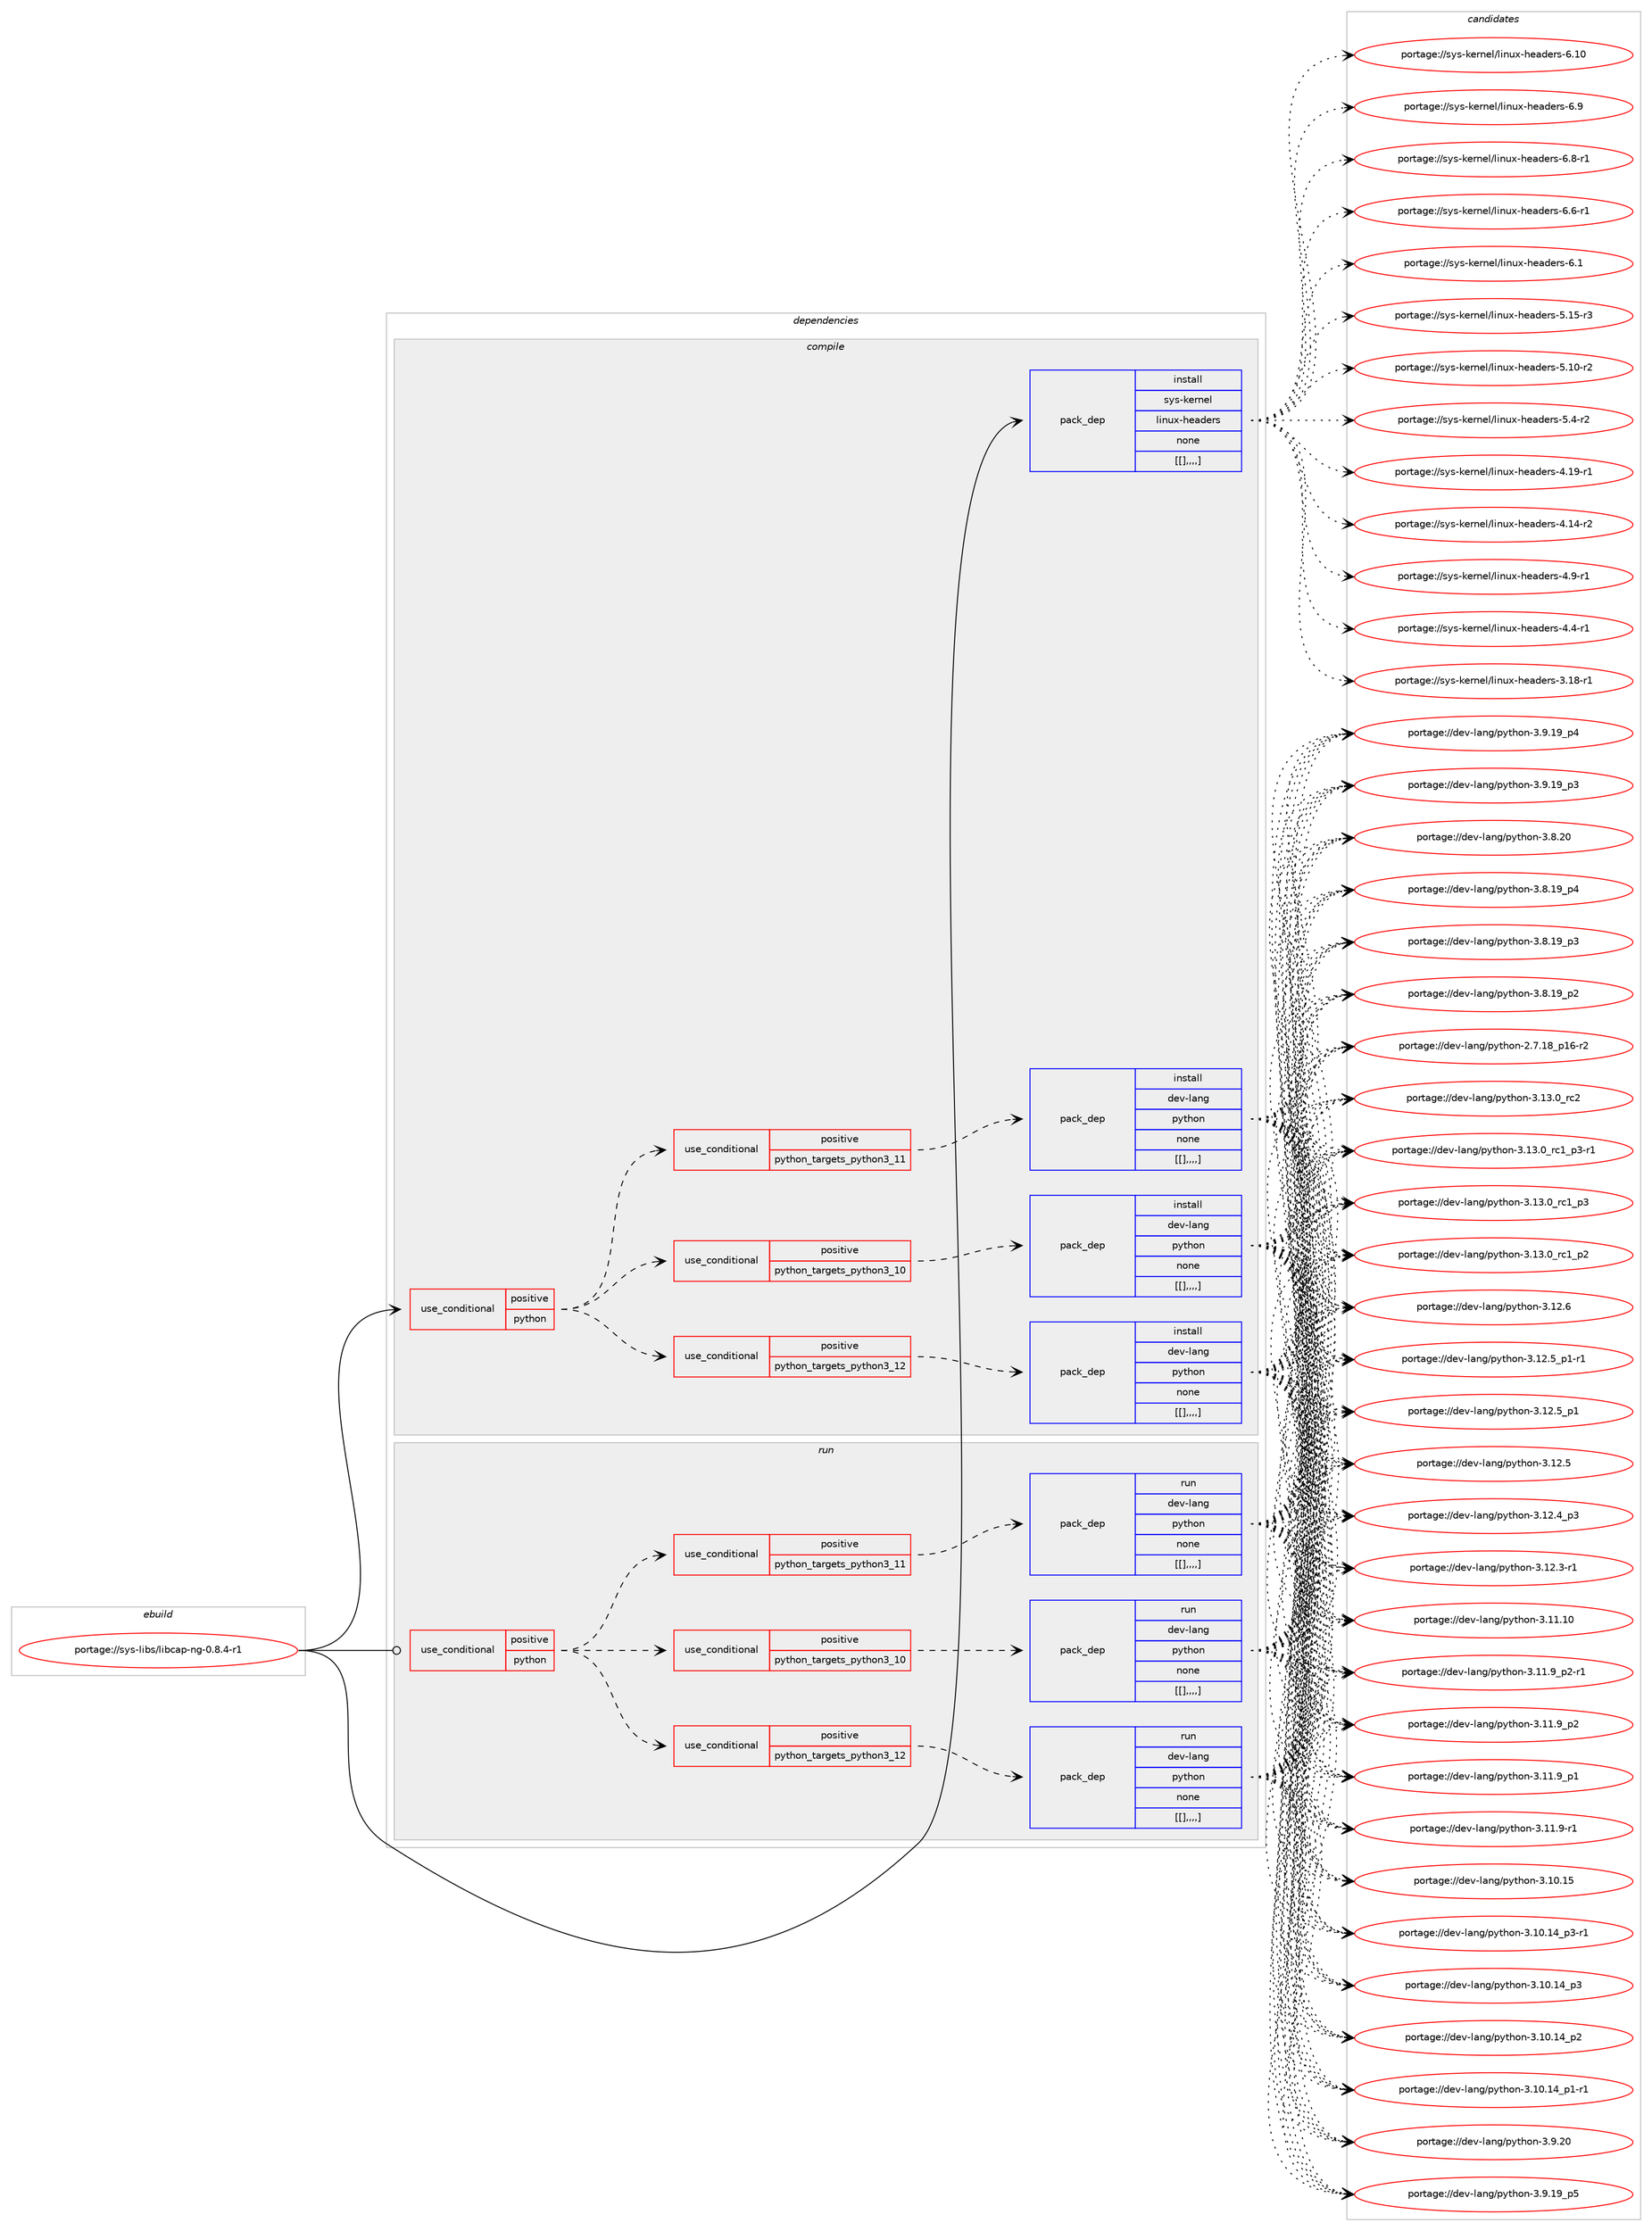 digraph prolog {

# *************
# Graph options
# *************

newrank=true;
concentrate=true;
compound=true;
graph [rankdir=LR,fontname=Helvetica,fontsize=10,ranksep=1.5];#, ranksep=2.5, nodesep=0.2];
edge  [arrowhead=vee];
node  [fontname=Helvetica,fontsize=10];

# **********
# The ebuild
# **********

subgraph cluster_leftcol {
color=gray;
label=<<i>ebuild</i>>;
id [label="portage://sys-libs/libcap-ng-0.8.4-r1", color=red, width=4, href="../sys-libs/libcap-ng-0.8.4-r1.svg"];
}

# ****************
# The dependencies
# ****************

subgraph cluster_midcol {
color=gray;
label=<<i>dependencies</i>>;
subgraph cluster_compile {
fillcolor="#eeeeee";
style=filled;
label=<<i>compile</i>>;
subgraph cond122186 {
dependency459080 [label=<<TABLE BORDER="0" CELLBORDER="1" CELLSPACING="0" CELLPADDING="4"><TR><TD ROWSPAN="3" CELLPADDING="10">use_conditional</TD></TR><TR><TD>positive</TD></TR><TR><TD>python</TD></TR></TABLE>>, shape=none, color=red];
subgraph cond122187 {
dependency459081 [label=<<TABLE BORDER="0" CELLBORDER="1" CELLSPACING="0" CELLPADDING="4"><TR><TD ROWSPAN="3" CELLPADDING="10">use_conditional</TD></TR><TR><TD>positive</TD></TR><TR><TD>python_targets_python3_10</TD></TR></TABLE>>, shape=none, color=red];
subgraph pack333774 {
dependency459082 [label=<<TABLE BORDER="0" CELLBORDER="1" CELLSPACING="0" CELLPADDING="4" WIDTH="220"><TR><TD ROWSPAN="6" CELLPADDING="30">pack_dep</TD></TR><TR><TD WIDTH="110">install</TD></TR><TR><TD>dev-lang</TD></TR><TR><TD>python</TD></TR><TR><TD>none</TD></TR><TR><TD>[[],,,,]</TD></TR></TABLE>>, shape=none, color=blue];
}
dependency459081:e -> dependency459082:w [weight=20,style="dashed",arrowhead="vee"];
}
dependency459080:e -> dependency459081:w [weight=20,style="dashed",arrowhead="vee"];
subgraph cond122188 {
dependency459083 [label=<<TABLE BORDER="0" CELLBORDER="1" CELLSPACING="0" CELLPADDING="4"><TR><TD ROWSPAN="3" CELLPADDING="10">use_conditional</TD></TR><TR><TD>positive</TD></TR><TR><TD>python_targets_python3_11</TD></TR></TABLE>>, shape=none, color=red];
subgraph pack333775 {
dependency459084 [label=<<TABLE BORDER="0" CELLBORDER="1" CELLSPACING="0" CELLPADDING="4" WIDTH="220"><TR><TD ROWSPAN="6" CELLPADDING="30">pack_dep</TD></TR><TR><TD WIDTH="110">install</TD></TR><TR><TD>dev-lang</TD></TR><TR><TD>python</TD></TR><TR><TD>none</TD></TR><TR><TD>[[],,,,]</TD></TR></TABLE>>, shape=none, color=blue];
}
dependency459083:e -> dependency459084:w [weight=20,style="dashed",arrowhead="vee"];
}
dependency459080:e -> dependency459083:w [weight=20,style="dashed",arrowhead="vee"];
subgraph cond122189 {
dependency459085 [label=<<TABLE BORDER="0" CELLBORDER="1" CELLSPACING="0" CELLPADDING="4"><TR><TD ROWSPAN="3" CELLPADDING="10">use_conditional</TD></TR><TR><TD>positive</TD></TR><TR><TD>python_targets_python3_12</TD></TR></TABLE>>, shape=none, color=red];
subgraph pack333776 {
dependency459086 [label=<<TABLE BORDER="0" CELLBORDER="1" CELLSPACING="0" CELLPADDING="4" WIDTH="220"><TR><TD ROWSPAN="6" CELLPADDING="30">pack_dep</TD></TR><TR><TD WIDTH="110">install</TD></TR><TR><TD>dev-lang</TD></TR><TR><TD>python</TD></TR><TR><TD>none</TD></TR><TR><TD>[[],,,,]</TD></TR></TABLE>>, shape=none, color=blue];
}
dependency459085:e -> dependency459086:w [weight=20,style="dashed",arrowhead="vee"];
}
dependency459080:e -> dependency459085:w [weight=20,style="dashed",arrowhead="vee"];
}
id:e -> dependency459080:w [weight=20,style="solid",arrowhead="vee"];
subgraph pack333777 {
dependency459087 [label=<<TABLE BORDER="0" CELLBORDER="1" CELLSPACING="0" CELLPADDING="4" WIDTH="220"><TR><TD ROWSPAN="6" CELLPADDING="30">pack_dep</TD></TR><TR><TD WIDTH="110">install</TD></TR><TR><TD>sys-kernel</TD></TR><TR><TD>linux-headers</TD></TR><TR><TD>none</TD></TR><TR><TD>[[],,,,]</TD></TR></TABLE>>, shape=none, color=blue];
}
id:e -> dependency459087:w [weight=20,style="solid",arrowhead="vee"];
}
subgraph cluster_compileandrun {
fillcolor="#eeeeee";
style=filled;
label=<<i>compile and run</i>>;
}
subgraph cluster_run {
fillcolor="#eeeeee";
style=filled;
label=<<i>run</i>>;
subgraph cond122190 {
dependency459088 [label=<<TABLE BORDER="0" CELLBORDER="1" CELLSPACING="0" CELLPADDING="4"><TR><TD ROWSPAN="3" CELLPADDING="10">use_conditional</TD></TR><TR><TD>positive</TD></TR><TR><TD>python</TD></TR></TABLE>>, shape=none, color=red];
subgraph cond122191 {
dependency459089 [label=<<TABLE BORDER="0" CELLBORDER="1" CELLSPACING="0" CELLPADDING="4"><TR><TD ROWSPAN="3" CELLPADDING="10">use_conditional</TD></TR><TR><TD>positive</TD></TR><TR><TD>python_targets_python3_10</TD></TR></TABLE>>, shape=none, color=red];
subgraph pack333778 {
dependency459090 [label=<<TABLE BORDER="0" CELLBORDER="1" CELLSPACING="0" CELLPADDING="4" WIDTH="220"><TR><TD ROWSPAN="6" CELLPADDING="30">pack_dep</TD></TR><TR><TD WIDTH="110">run</TD></TR><TR><TD>dev-lang</TD></TR><TR><TD>python</TD></TR><TR><TD>none</TD></TR><TR><TD>[[],,,,]</TD></TR></TABLE>>, shape=none, color=blue];
}
dependency459089:e -> dependency459090:w [weight=20,style="dashed",arrowhead="vee"];
}
dependency459088:e -> dependency459089:w [weight=20,style="dashed",arrowhead="vee"];
subgraph cond122192 {
dependency459091 [label=<<TABLE BORDER="0" CELLBORDER="1" CELLSPACING="0" CELLPADDING="4"><TR><TD ROWSPAN="3" CELLPADDING="10">use_conditional</TD></TR><TR><TD>positive</TD></TR><TR><TD>python_targets_python3_11</TD></TR></TABLE>>, shape=none, color=red];
subgraph pack333779 {
dependency459092 [label=<<TABLE BORDER="0" CELLBORDER="1" CELLSPACING="0" CELLPADDING="4" WIDTH="220"><TR><TD ROWSPAN="6" CELLPADDING="30">pack_dep</TD></TR><TR><TD WIDTH="110">run</TD></TR><TR><TD>dev-lang</TD></TR><TR><TD>python</TD></TR><TR><TD>none</TD></TR><TR><TD>[[],,,,]</TD></TR></TABLE>>, shape=none, color=blue];
}
dependency459091:e -> dependency459092:w [weight=20,style="dashed",arrowhead="vee"];
}
dependency459088:e -> dependency459091:w [weight=20,style="dashed",arrowhead="vee"];
subgraph cond122193 {
dependency459093 [label=<<TABLE BORDER="0" CELLBORDER="1" CELLSPACING="0" CELLPADDING="4"><TR><TD ROWSPAN="3" CELLPADDING="10">use_conditional</TD></TR><TR><TD>positive</TD></TR><TR><TD>python_targets_python3_12</TD></TR></TABLE>>, shape=none, color=red];
subgraph pack333780 {
dependency459094 [label=<<TABLE BORDER="0" CELLBORDER="1" CELLSPACING="0" CELLPADDING="4" WIDTH="220"><TR><TD ROWSPAN="6" CELLPADDING="30">pack_dep</TD></TR><TR><TD WIDTH="110">run</TD></TR><TR><TD>dev-lang</TD></TR><TR><TD>python</TD></TR><TR><TD>none</TD></TR><TR><TD>[[],,,,]</TD></TR></TABLE>>, shape=none, color=blue];
}
dependency459093:e -> dependency459094:w [weight=20,style="dashed",arrowhead="vee"];
}
dependency459088:e -> dependency459093:w [weight=20,style="dashed",arrowhead="vee"];
}
id:e -> dependency459088:w [weight=20,style="solid",arrowhead="odot"];
}
}

# **************
# The candidates
# **************

subgraph cluster_choices {
rank=same;
color=gray;
label=<<i>candidates</i>>;

subgraph choice333774 {
color=black;
nodesep=1;
choice10010111845108971101034711212111610411111045514649514648951149950 [label="portage://dev-lang/python-3.13.0_rc2", color=red, width=4,href="../dev-lang/python-3.13.0_rc2.svg"];
choice1001011184510897110103471121211161041111104551464951464895114994995112514511449 [label="portage://dev-lang/python-3.13.0_rc1_p3-r1", color=red, width=4,href="../dev-lang/python-3.13.0_rc1_p3-r1.svg"];
choice100101118451089711010347112121116104111110455146495146489511499499511251 [label="portage://dev-lang/python-3.13.0_rc1_p3", color=red, width=4,href="../dev-lang/python-3.13.0_rc1_p3.svg"];
choice100101118451089711010347112121116104111110455146495146489511499499511250 [label="portage://dev-lang/python-3.13.0_rc1_p2", color=red, width=4,href="../dev-lang/python-3.13.0_rc1_p2.svg"];
choice10010111845108971101034711212111610411111045514649504654 [label="portage://dev-lang/python-3.12.6", color=red, width=4,href="../dev-lang/python-3.12.6.svg"];
choice1001011184510897110103471121211161041111104551464950465395112494511449 [label="portage://dev-lang/python-3.12.5_p1-r1", color=red, width=4,href="../dev-lang/python-3.12.5_p1-r1.svg"];
choice100101118451089711010347112121116104111110455146495046539511249 [label="portage://dev-lang/python-3.12.5_p1", color=red, width=4,href="../dev-lang/python-3.12.5_p1.svg"];
choice10010111845108971101034711212111610411111045514649504653 [label="portage://dev-lang/python-3.12.5", color=red, width=4,href="../dev-lang/python-3.12.5.svg"];
choice100101118451089711010347112121116104111110455146495046529511251 [label="portage://dev-lang/python-3.12.4_p3", color=red, width=4,href="../dev-lang/python-3.12.4_p3.svg"];
choice100101118451089711010347112121116104111110455146495046514511449 [label="portage://dev-lang/python-3.12.3-r1", color=red, width=4,href="../dev-lang/python-3.12.3-r1.svg"];
choice1001011184510897110103471121211161041111104551464949464948 [label="portage://dev-lang/python-3.11.10", color=red, width=4,href="../dev-lang/python-3.11.10.svg"];
choice1001011184510897110103471121211161041111104551464949465795112504511449 [label="portage://dev-lang/python-3.11.9_p2-r1", color=red, width=4,href="../dev-lang/python-3.11.9_p2-r1.svg"];
choice100101118451089711010347112121116104111110455146494946579511250 [label="portage://dev-lang/python-3.11.9_p2", color=red, width=4,href="../dev-lang/python-3.11.9_p2.svg"];
choice100101118451089711010347112121116104111110455146494946579511249 [label="portage://dev-lang/python-3.11.9_p1", color=red, width=4,href="../dev-lang/python-3.11.9_p1.svg"];
choice100101118451089711010347112121116104111110455146494946574511449 [label="portage://dev-lang/python-3.11.9-r1", color=red, width=4,href="../dev-lang/python-3.11.9-r1.svg"];
choice1001011184510897110103471121211161041111104551464948464953 [label="portage://dev-lang/python-3.10.15", color=red, width=4,href="../dev-lang/python-3.10.15.svg"];
choice100101118451089711010347112121116104111110455146494846495295112514511449 [label="portage://dev-lang/python-3.10.14_p3-r1", color=red, width=4,href="../dev-lang/python-3.10.14_p3-r1.svg"];
choice10010111845108971101034711212111610411111045514649484649529511251 [label="portage://dev-lang/python-3.10.14_p3", color=red, width=4,href="../dev-lang/python-3.10.14_p3.svg"];
choice10010111845108971101034711212111610411111045514649484649529511250 [label="portage://dev-lang/python-3.10.14_p2", color=red, width=4,href="../dev-lang/python-3.10.14_p2.svg"];
choice100101118451089711010347112121116104111110455146494846495295112494511449 [label="portage://dev-lang/python-3.10.14_p1-r1", color=red, width=4,href="../dev-lang/python-3.10.14_p1-r1.svg"];
choice10010111845108971101034711212111610411111045514657465048 [label="portage://dev-lang/python-3.9.20", color=red, width=4,href="../dev-lang/python-3.9.20.svg"];
choice100101118451089711010347112121116104111110455146574649579511253 [label="portage://dev-lang/python-3.9.19_p5", color=red, width=4,href="../dev-lang/python-3.9.19_p5.svg"];
choice100101118451089711010347112121116104111110455146574649579511252 [label="portage://dev-lang/python-3.9.19_p4", color=red, width=4,href="../dev-lang/python-3.9.19_p4.svg"];
choice100101118451089711010347112121116104111110455146574649579511251 [label="portage://dev-lang/python-3.9.19_p3", color=red, width=4,href="../dev-lang/python-3.9.19_p3.svg"];
choice10010111845108971101034711212111610411111045514656465048 [label="portage://dev-lang/python-3.8.20", color=red, width=4,href="../dev-lang/python-3.8.20.svg"];
choice100101118451089711010347112121116104111110455146564649579511252 [label="portage://dev-lang/python-3.8.19_p4", color=red, width=4,href="../dev-lang/python-3.8.19_p4.svg"];
choice100101118451089711010347112121116104111110455146564649579511251 [label="portage://dev-lang/python-3.8.19_p3", color=red, width=4,href="../dev-lang/python-3.8.19_p3.svg"];
choice100101118451089711010347112121116104111110455146564649579511250 [label="portage://dev-lang/python-3.8.19_p2", color=red, width=4,href="../dev-lang/python-3.8.19_p2.svg"];
choice100101118451089711010347112121116104111110455046554649569511249544511450 [label="portage://dev-lang/python-2.7.18_p16-r2", color=red, width=4,href="../dev-lang/python-2.7.18_p16-r2.svg"];
dependency459082:e -> choice10010111845108971101034711212111610411111045514649514648951149950:w [style=dotted,weight="100"];
dependency459082:e -> choice1001011184510897110103471121211161041111104551464951464895114994995112514511449:w [style=dotted,weight="100"];
dependency459082:e -> choice100101118451089711010347112121116104111110455146495146489511499499511251:w [style=dotted,weight="100"];
dependency459082:e -> choice100101118451089711010347112121116104111110455146495146489511499499511250:w [style=dotted,weight="100"];
dependency459082:e -> choice10010111845108971101034711212111610411111045514649504654:w [style=dotted,weight="100"];
dependency459082:e -> choice1001011184510897110103471121211161041111104551464950465395112494511449:w [style=dotted,weight="100"];
dependency459082:e -> choice100101118451089711010347112121116104111110455146495046539511249:w [style=dotted,weight="100"];
dependency459082:e -> choice10010111845108971101034711212111610411111045514649504653:w [style=dotted,weight="100"];
dependency459082:e -> choice100101118451089711010347112121116104111110455146495046529511251:w [style=dotted,weight="100"];
dependency459082:e -> choice100101118451089711010347112121116104111110455146495046514511449:w [style=dotted,weight="100"];
dependency459082:e -> choice1001011184510897110103471121211161041111104551464949464948:w [style=dotted,weight="100"];
dependency459082:e -> choice1001011184510897110103471121211161041111104551464949465795112504511449:w [style=dotted,weight="100"];
dependency459082:e -> choice100101118451089711010347112121116104111110455146494946579511250:w [style=dotted,weight="100"];
dependency459082:e -> choice100101118451089711010347112121116104111110455146494946579511249:w [style=dotted,weight="100"];
dependency459082:e -> choice100101118451089711010347112121116104111110455146494946574511449:w [style=dotted,weight="100"];
dependency459082:e -> choice1001011184510897110103471121211161041111104551464948464953:w [style=dotted,weight="100"];
dependency459082:e -> choice100101118451089711010347112121116104111110455146494846495295112514511449:w [style=dotted,weight="100"];
dependency459082:e -> choice10010111845108971101034711212111610411111045514649484649529511251:w [style=dotted,weight="100"];
dependency459082:e -> choice10010111845108971101034711212111610411111045514649484649529511250:w [style=dotted,weight="100"];
dependency459082:e -> choice100101118451089711010347112121116104111110455146494846495295112494511449:w [style=dotted,weight="100"];
dependency459082:e -> choice10010111845108971101034711212111610411111045514657465048:w [style=dotted,weight="100"];
dependency459082:e -> choice100101118451089711010347112121116104111110455146574649579511253:w [style=dotted,weight="100"];
dependency459082:e -> choice100101118451089711010347112121116104111110455146574649579511252:w [style=dotted,weight="100"];
dependency459082:e -> choice100101118451089711010347112121116104111110455146574649579511251:w [style=dotted,weight="100"];
dependency459082:e -> choice10010111845108971101034711212111610411111045514656465048:w [style=dotted,weight="100"];
dependency459082:e -> choice100101118451089711010347112121116104111110455146564649579511252:w [style=dotted,weight="100"];
dependency459082:e -> choice100101118451089711010347112121116104111110455146564649579511251:w [style=dotted,weight="100"];
dependency459082:e -> choice100101118451089711010347112121116104111110455146564649579511250:w [style=dotted,weight="100"];
dependency459082:e -> choice100101118451089711010347112121116104111110455046554649569511249544511450:w [style=dotted,weight="100"];
}
subgraph choice333775 {
color=black;
nodesep=1;
choice10010111845108971101034711212111610411111045514649514648951149950 [label="portage://dev-lang/python-3.13.0_rc2", color=red, width=4,href="../dev-lang/python-3.13.0_rc2.svg"];
choice1001011184510897110103471121211161041111104551464951464895114994995112514511449 [label="portage://dev-lang/python-3.13.0_rc1_p3-r1", color=red, width=4,href="../dev-lang/python-3.13.0_rc1_p3-r1.svg"];
choice100101118451089711010347112121116104111110455146495146489511499499511251 [label="portage://dev-lang/python-3.13.0_rc1_p3", color=red, width=4,href="../dev-lang/python-3.13.0_rc1_p3.svg"];
choice100101118451089711010347112121116104111110455146495146489511499499511250 [label="portage://dev-lang/python-3.13.0_rc1_p2", color=red, width=4,href="../dev-lang/python-3.13.0_rc1_p2.svg"];
choice10010111845108971101034711212111610411111045514649504654 [label="portage://dev-lang/python-3.12.6", color=red, width=4,href="../dev-lang/python-3.12.6.svg"];
choice1001011184510897110103471121211161041111104551464950465395112494511449 [label="portage://dev-lang/python-3.12.5_p1-r1", color=red, width=4,href="../dev-lang/python-3.12.5_p1-r1.svg"];
choice100101118451089711010347112121116104111110455146495046539511249 [label="portage://dev-lang/python-3.12.5_p1", color=red, width=4,href="../dev-lang/python-3.12.5_p1.svg"];
choice10010111845108971101034711212111610411111045514649504653 [label="portage://dev-lang/python-3.12.5", color=red, width=4,href="../dev-lang/python-3.12.5.svg"];
choice100101118451089711010347112121116104111110455146495046529511251 [label="portage://dev-lang/python-3.12.4_p3", color=red, width=4,href="../dev-lang/python-3.12.4_p3.svg"];
choice100101118451089711010347112121116104111110455146495046514511449 [label="portage://dev-lang/python-3.12.3-r1", color=red, width=4,href="../dev-lang/python-3.12.3-r1.svg"];
choice1001011184510897110103471121211161041111104551464949464948 [label="portage://dev-lang/python-3.11.10", color=red, width=4,href="../dev-lang/python-3.11.10.svg"];
choice1001011184510897110103471121211161041111104551464949465795112504511449 [label="portage://dev-lang/python-3.11.9_p2-r1", color=red, width=4,href="../dev-lang/python-3.11.9_p2-r1.svg"];
choice100101118451089711010347112121116104111110455146494946579511250 [label="portage://dev-lang/python-3.11.9_p2", color=red, width=4,href="../dev-lang/python-3.11.9_p2.svg"];
choice100101118451089711010347112121116104111110455146494946579511249 [label="portage://dev-lang/python-3.11.9_p1", color=red, width=4,href="../dev-lang/python-3.11.9_p1.svg"];
choice100101118451089711010347112121116104111110455146494946574511449 [label="portage://dev-lang/python-3.11.9-r1", color=red, width=4,href="../dev-lang/python-3.11.9-r1.svg"];
choice1001011184510897110103471121211161041111104551464948464953 [label="portage://dev-lang/python-3.10.15", color=red, width=4,href="../dev-lang/python-3.10.15.svg"];
choice100101118451089711010347112121116104111110455146494846495295112514511449 [label="portage://dev-lang/python-3.10.14_p3-r1", color=red, width=4,href="../dev-lang/python-3.10.14_p3-r1.svg"];
choice10010111845108971101034711212111610411111045514649484649529511251 [label="portage://dev-lang/python-3.10.14_p3", color=red, width=4,href="../dev-lang/python-3.10.14_p3.svg"];
choice10010111845108971101034711212111610411111045514649484649529511250 [label="portage://dev-lang/python-3.10.14_p2", color=red, width=4,href="../dev-lang/python-3.10.14_p2.svg"];
choice100101118451089711010347112121116104111110455146494846495295112494511449 [label="portage://dev-lang/python-3.10.14_p1-r1", color=red, width=4,href="../dev-lang/python-3.10.14_p1-r1.svg"];
choice10010111845108971101034711212111610411111045514657465048 [label="portage://dev-lang/python-3.9.20", color=red, width=4,href="../dev-lang/python-3.9.20.svg"];
choice100101118451089711010347112121116104111110455146574649579511253 [label="portage://dev-lang/python-3.9.19_p5", color=red, width=4,href="../dev-lang/python-3.9.19_p5.svg"];
choice100101118451089711010347112121116104111110455146574649579511252 [label="portage://dev-lang/python-3.9.19_p4", color=red, width=4,href="../dev-lang/python-3.9.19_p4.svg"];
choice100101118451089711010347112121116104111110455146574649579511251 [label="portage://dev-lang/python-3.9.19_p3", color=red, width=4,href="../dev-lang/python-3.9.19_p3.svg"];
choice10010111845108971101034711212111610411111045514656465048 [label="portage://dev-lang/python-3.8.20", color=red, width=4,href="../dev-lang/python-3.8.20.svg"];
choice100101118451089711010347112121116104111110455146564649579511252 [label="portage://dev-lang/python-3.8.19_p4", color=red, width=4,href="../dev-lang/python-3.8.19_p4.svg"];
choice100101118451089711010347112121116104111110455146564649579511251 [label="portage://dev-lang/python-3.8.19_p3", color=red, width=4,href="../dev-lang/python-3.8.19_p3.svg"];
choice100101118451089711010347112121116104111110455146564649579511250 [label="portage://dev-lang/python-3.8.19_p2", color=red, width=4,href="../dev-lang/python-3.8.19_p2.svg"];
choice100101118451089711010347112121116104111110455046554649569511249544511450 [label="portage://dev-lang/python-2.7.18_p16-r2", color=red, width=4,href="../dev-lang/python-2.7.18_p16-r2.svg"];
dependency459084:e -> choice10010111845108971101034711212111610411111045514649514648951149950:w [style=dotted,weight="100"];
dependency459084:e -> choice1001011184510897110103471121211161041111104551464951464895114994995112514511449:w [style=dotted,weight="100"];
dependency459084:e -> choice100101118451089711010347112121116104111110455146495146489511499499511251:w [style=dotted,weight="100"];
dependency459084:e -> choice100101118451089711010347112121116104111110455146495146489511499499511250:w [style=dotted,weight="100"];
dependency459084:e -> choice10010111845108971101034711212111610411111045514649504654:w [style=dotted,weight="100"];
dependency459084:e -> choice1001011184510897110103471121211161041111104551464950465395112494511449:w [style=dotted,weight="100"];
dependency459084:e -> choice100101118451089711010347112121116104111110455146495046539511249:w [style=dotted,weight="100"];
dependency459084:e -> choice10010111845108971101034711212111610411111045514649504653:w [style=dotted,weight="100"];
dependency459084:e -> choice100101118451089711010347112121116104111110455146495046529511251:w [style=dotted,weight="100"];
dependency459084:e -> choice100101118451089711010347112121116104111110455146495046514511449:w [style=dotted,weight="100"];
dependency459084:e -> choice1001011184510897110103471121211161041111104551464949464948:w [style=dotted,weight="100"];
dependency459084:e -> choice1001011184510897110103471121211161041111104551464949465795112504511449:w [style=dotted,weight="100"];
dependency459084:e -> choice100101118451089711010347112121116104111110455146494946579511250:w [style=dotted,weight="100"];
dependency459084:e -> choice100101118451089711010347112121116104111110455146494946579511249:w [style=dotted,weight="100"];
dependency459084:e -> choice100101118451089711010347112121116104111110455146494946574511449:w [style=dotted,weight="100"];
dependency459084:e -> choice1001011184510897110103471121211161041111104551464948464953:w [style=dotted,weight="100"];
dependency459084:e -> choice100101118451089711010347112121116104111110455146494846495295112514511449:w [style=dotted,weight="100"];
dependency459084:e -> choice10010111845108971101034711212111610411111045514649484649529511251:w [style=dotted,weight="100"];
dependency459084:e -> choice10010111845108971101034711212111610411111045514649484649529511250:w [style=dotted,weight="100"];
dependency459084:e -> choice100101118451089711010347112121116104111110455146494846495295112494511449:w [style=dotted,weight="100"];
dependency459084:e -> choice10010111845108971101034711212111610411111045514657465048:w [style=dotted,weight="100"];
dependency459084:e -> choice100101118451089711010347112121116104111110455146574649579511253:w [style=dotted,weight="100"];
dependency459084:e -> choice100101118451089711010347112121116104111110455146574649579511252:w [style=dotted,weight="100"];
dependency459084:e -> choice100101118451089711010347112121116104111110455146574649579511251:w [style=dotted,weight="100"];
dependency459084:e -> choice10010111845108971101034711212111610411111045514656465048:w [style=dotted,weight="100"];
dependency459084:e -> choice100101118451089711010347112121116104111110455146564649579511252:w [style=dotted,weight="100"];
dependency459084:e -> choice100101118451089711010347112121116104111110455146564649579511251:w [style=dotted,weight="100"];
dependency459084:e -> choice100101118451089711010347112121116104111110455146564649579511250:w [style=dotted,weight="100"];
dependency459084:e -> choice100101118451089711010347112121116104111110455046554649569511249544511450:w [style=dotted,weight="100"];
}
subgraph choice333776 {
color=black;
nodesep=1;
choice10010111845108971101034711212111610411111045514649514648951149950 [label="portage://dev-lang/python-3.13.0_rc2", color=red, width=4,href="../dev-lang/python-3.13.0_rc2.svg"];
choice1001011184510897110103471121211161041111104551464951464895114994995112514511449 [label="portage://dev-lang/python-3.13.0_rc1_p3-r1", color=red, width=4,href="../dev-lang/python-3.13.0_rc1_p3-r1.svg"];
choice100101118451089711010347112121116104111110455146495146489511499499511251 [label="portage://dev-lang/python-3.13.0_rc1_p3", color=red, width=4,href="../dev-lang/python-3.13.0_rc1_p3.svg"];
choice100101118451089711010347112121116104111110455146495146489511499499511250 [label="portage://dev-lang/python-3.13.0_rc1_p2", color=red, width=4,href="../dev-lang/python-3.13.0_rc1_p2.svg"];
choice10010111845108971101034711212111610411111045514649504654 [label="portage://dev-lang/python-3.12.6", color=red, width=4,href="../dev-lang/python-3.12.6.svg"];
choice1001011184510897110103471121211161041111104551464950465395112494511449 [label="portage://dev-lang/python-3.12.5_p1-r1", color=red, width=4,href="../dev-lang/python-3.12.5_p1-r1.svg"];
choice100101118451089711010347112121116104111110455146495046539511249 [label="portage://dev-lang/python-3.12.5_p1", color=red, width=4,href="../dev-lang/python-3.12.5_p1.svg"];
choice10010111845108971101034711212111610411111045514649504653 [label="portage://dev-lang/python-3.12.5", color=red, width=4,href="../dev-lang/python-3.12.5.svg"];
choice100101118451089711010347112121116104111110455146495046529511251 [label="portage://dev-lang/python-3.12.4_p3", color=red, width=4,href="../dev-lang/python-3.12.4_p3.svg"];
choice100101118451089711010347112121116104111110455146495046514511449 [label="portage://dev-lang/python-3.12.3-r1", color=red, width=4,href="../dev-lang/python-3.12.3-r1.svg"];
choice1001011184510897110103471121211161041111104551464949464948 [label="portage://dev-lang/python-3.11.10", color=red, width=4,href="../dev-lang/python-3.11.10.svg"];
choice1001011184510897110103471121211161041111104551464949465795112504511449 [label="portage://dev-lang/python-3.11.9_p2-r1", color=red, width=4,href="../dev-lang/python-3.11.9_p2-r1.svg"];
choice100101118451089711010347112121116104111110455146494946579511250 [label="portage://dev-lang/python-3.11.9_p2", color=red, width=4,href="../dev-lang/python-3.11.9_p2.svg"];
choice100101118451089711010347112121116104111110455146494946579511249 [label="portage://dev-lang/python-3.11.9_p1", color=red, width=4,href="../dev-lang/python-3.11.9_p1.svg"];
choice100101118451089711010347112121116104111110455146494946574511449 [label="portage://dev-lang/python-3.11.9-r1", color=red, width=4,href="../dev-lang/python-3.11.9-r1.svg"];
choice1001011184510897110103471121211161041111104551464948464953 [label="portage://dev-lang/python-3.10.15", color=red, width=4,href="../dev-lang/python-3.10.15.svg"];
choice100101118451089711010347112121116104111110455146494846495295112514511449 [label="portage://dev-lang/python-3.10.14_p3-r1", color=red, width=4,href="../dev-lang/python-3.10.14_p3-r1.svg"];
choice10010111845108971101034711212111610411111045514649484649529511251 [label="portage://dev-lang/python-3.10.14_p3", color=red, width=4,href="../dev-lang/python-3.10.14_p3.svg"];
choice10010111845108971101034711212111610411111045514649484649529511250 [label="portage://dev-lang/python-3.10.14_p2", color=red, width=4,href="../dev-lang/python-3.10.14_p2.svg"];
choice100101118451089711010347112121116104111110455146494846495295112494511449 [label="portage://dev-lang/python-3.10.14_p1-r1", color=red, width=4,href="../dev-lang/python-3.10.14_p1-r1.svg"];
choice10010111845108971101034711212111610411111045514657465048 [label="portage://dev-lang/python-3.9.20", color=red, width=4,href="../dev-lang/python-3.9.20.svg"];
choice100101118451089711010347112121116104111110455146574649579511253 [label="portage://dev-lang/python-3.9.19_p5", color=red, width=4,href="../dev-lang/python-3.9.19_p5.svg"];
choice100101118451089711010347112121116104111110455146574649579511252 [label="portage://dev-lang/python-3.9.19_p4", color=red, width=4,href="../dev-lang/python-3.9.19_p4.svg"];
choice100101118451089711010347112121116104111110455146574649579511251 [label="portage://dev-lang/python-3.9.19_p3", color=red, width=4,href="../dev-lang/python-3.9.19_p3.svg"];
choice10010111845108971101034711212111610411111045514656465048 [label="portage://dev-lang/python-3.8.20", color=red, width=4,href="../dev-lang/python-3.8.20.svg"];
choice100101118451089711010347112121116104111110455146564649579511252 [label="portage://dev-lang/python-3.8.19_p4", color=red, width=4,href="../dev-lang/python-3.8.19_p4.svg"];
choice100101118451089711010347112121116104111110455146564649579511251 [label="portage://dev-lang/python-3.8.19_p3", color=red, width=4,href="../dev-lang/python-3.8.19_p3.svg"];
choice100101118451089711010347112121116104111110455146564649579511250 [label="portage://dev-lang/python-3.8.19_p2", color=red, width=4,href="../dev-lang/python-3.8.19_p2.svg"];
choice100101118451089711010347112121116104111110455046554649569511249544511450 [label="portage://dev-lang/python-2.7.18_p16-r2", color=red, width=4,href="../dev-lang/python-2.7.18_p16-r2.svg"];
dependency459086:e -> choice10010111845108971101034711212111610411111045514649514648951149950:w [style=dotted,weight="100"];
dependency459086:e -> choice1001011184510897110103471121211161041111104551464951464895114994995112514511449:w [style=dotted,weight="100"];
dependency459086:e -> choice100101118451089711010347112121116104111110455146495146489511499499511251:w [style=dotted,weight="100"];
dependency459086:e -> choice100101118451089711010347112121116104111110455146495146489511499499511250:w [style=dotted,weight="100"];
dependency459086:e -> choice10010111845108971101034711212111610411111045514649504654:w [style=dotted,weight="100"];
dependency459086:e -> choice1001011184510897110103471121211161041111104551464950465395112494511449:w [style=dotted,weight="100"];
dependency459086:e -> choice100101118451089711010347112121116104111110455146495046539511249:w [style=dotted,weight="100"];
dependency459086:e -> choice10010111845108971101034711212111610411111045514649504653:w [style=dotted,weight="100"];
dependency459086:e -> choice100101118451089711010347112121116104111110455146495046529511251:w [style=dotted,weight="100"];
dependency459086:e -> choice100101118451089711010347112121116104111110455146495046514511449:w [style=dotted,weight="100"];
dependency459086:e -> choice1001011184510897110103471121211161041111104551464949464948:w [style=dotted,weight="100"];
dependency459086:e -> choice1001011184510897110103471121211161041111104551464949465795112504511449:w [style=dotted,weight="100"];
dependency459086:e -> choice100101118451089711010347112121116104111110455146494946579511250:w [style=dotted,weight="100"];
dependency459086:e -> choice100101118451089711010347112121116104111110455146494946579511249:w [style=dotted,weight="100"];
dependency459086:e -> choice100101118451089711010347112121116104111110455146494946574511449:w [style=dotted,weight="100"];
dependency459086:e -> choice1001011184510897110103471121211161041111104551464948464953:w [style=dotted,weight="100"];
dependency459086:e -> choice100101118451089711010347112121116104111110455146494846495295112514511449:w [style=dotted,weight="100"];
dependency459086:e -> choice10010111845108971101034711212111610411111045514649484649529511251:w [style=dotted,weight="100"];
dependency459086:e -> choice10010111845108971101034711212111610411111045514649484649529511250:w [style=dotted,weight="100"];
dependency459086:e -> choice100101118451089711010347112121116104111110455146494846495295112494511449:w [style=dotted,weight="100"];
dependency459086:e -> choice10010111845108971101034711212111610411111045514657465048:w [style=dotted,weight="100"];
dependency459086:e -> choice100101118451089711010347112121116104111110455146574649579511253:w [style=dotted,weight="100"];
dependency459086:e -> choice100101118451089711010347112121116104111110455146574649579511252:w [style=dotted,weight="100"];
dependency459086:e -> choice100101118451089711010347112121116104111110455146574649579511251:w [style=dotted,weight="100"];
dependency459086:e -> choice10010111845108971101034711212111610411111045514656465048:w [style=dotted,weight="100"];
dependency459086:e -> choice100101118451089711010347112121116104111110455146564649579511252:w [style=dotted,weight="100"];
dependency459086:e -> choice100101118451089711010347112121116104111110455146564649579511251:w [style=dotted,weight="100"];
dependency459086:e -> choice100101118451089711010347112121116104111110455146564649579511250:w [style=dotted,weight="100"];
dependency459086:e -> choice100101118451089711010347112121116104111110455046554649569511249544511450:w [style=dotted,weight="100"];
}
subgraph choice333777 {
color=black;
nodesep=1;
choice115121115451071011141101011084710810511011712045104101971001011141154554464948 [label="portage://sys-kernel/linux-headers-6.10", color=red, width=4,href="../sys-kernel/linux-headers-6.10.svg"];
choice1151211154510710111411010110847108105110117120451041019710010111411545544657 [label="portage://sys-kernel/linux-headers-6.9", color=red, width=4,href="../sys-kernel/linux-headers-6.9.svg"];
choice11512111545107101114110101108471081051101171204510410197100101114115455446564511449 [label="portage://sys-kernel/linux-headers-6.8-r1", color=red, width=4,href="../sys-kernel/linux-headers-6.8-r1.svg"];
choice11512111545107101114110101108471081051101171204510410197100101114115455446544511449 [label="portage://sys-kernel/linux-headers-6.6-r1", color=red, width=4,href="../sys-kernel/linux-headers-6.6-r1.svg"];
choice1151211154510710111411010110847108105110117120451041019710010111411545544649 [label="portage://sys-kernel/linux-headers-6.1", color=red, width=4,href="../sys-kernel/linux-headers-6.1.svg"];
choice1151211154510710111411010110847108105110117120451041019710010111411545534649534511451 [label="portage://sys-kernel/linux-headers-5.15-r3", color=red, width=4,href="../sys-kernel/linux-headers-5.15-r3.svg"];
choice1151211154510710111411010110847108105110117120451041019710010111411545534649484511450 [label="portage://sys-kernel/linux-headers-5.10-r2", color=red, width=4,href="../sys-kernel/linux-headers-5.10-r2.svg"];
choice11512111545107101114110101108471081051101171204510410197100101114115455346524511450 [label="portage://sys-kernel/linux-headers-5.4-r2", color=red, width=4,href="../sys-kernel/linux-headers-5.4-r2.svg"];
choice1151211154510710111411010110847108105110117120451041019710010111411545524649574511449 [label="portage://sys-kernel/linux-headers-4.19-r1", color=red, width=4,href="../sys-kernel/linux-headers-4.19-r1.svg"];
choice1151211154510710111411010110847108105110117120451041019710010111411545524649524511450 [label="portage://sys-kernel/linux-headers-4.14-r2", color=red, width=4,href="../sys-kernel/linux-headers-4.14-r2.svg"];
choice11512111545107101114110101108471081051101171204510410197100101114115455246574511449 [label="portage://sys-kernel/linux-headers-4.9-r1", color=red, width=4,href="../sys-kernel/linux-headers-4.9-r1.svg"];
choice11512111545107101114110101108471081051101171204510410197100101114115455246524511449 [label="portage://sys-kernel/linux-headers-4.4-r1", color=red, width=4,href="../sys-kernel/linux-headers-4.4-r1.svg"];
choice1151211154510710111411010110847108105110117120451041019710010111411545514649564511449 [label="portage://sys-kernel/linux-headers-3.18-r1", color=red, width=4,href="../sys-kernel/linux-headers-3.18-r1.svg"];
dependency459087:e -> choice115121115451071011141101011084710810511011712045104101971001011141154554464948:w [style=dotted,weight="100"];
dependency459087:e -> choice1151211154510710111411010110847108105110117120451041019710010111411545544657:w [style=dotted,weight="100"];
dependency459087:e -> choice11512111545107101114110101108471081051101171204510410197100101114115455446564511449:w [style=dotted,weight="100"];
dependency459087:e -> choice11512111545107101114110101108471081051101171204510410197100101114115455446544511449:w [style=dotted,weight="100"];
dependency459087:e -> choice1151211154510710111411010110847108105110117120451041019710010111411545544649:w [style=dotted,weight="100"];
dependency459087:e -> choice1151211154510710111411010110847108105110117120451041019710010111411545534649534511451:w [style=dotted,weight="100"];
dependency459087:e -> choice1151211154510710111411010110847108105110117120451041019710010111411545534649484511450:w [style=dotted,weight="100"];
dependency459087:e -> choice11512111545107101114110101108471081051101171204510410197100101114115455346524511450:w [style=dotted,weight="100"];
dependency459087:e -> choice1151211154510710111411010110847108105110117120451041019710010111411545524649574511449:w [style=dotted,weight="100"];
dependency459087:e -> choice1151211154510710111411010110847108105110117120451041019710010111411545524649524511450:w [style=dotted,weight="100"];
dependency459087:e -> choice11512111545107101114110101108471081051101171204510410197100101114115455246574511449:w [style=dotted,weight="100"];
dependency459087:e -> choice11512111545107101114110101108471081051101171204510410197100101114115455246524511449:w [style=dotted,weight="100"];
dependency459087:e -> choice1151211154510710111411010110847108105110117120451041019710010111411545514649564511449:w [style=dotted,weight="100"];
}
subgraph choice333778 {
color=black;
nodesep=1;
choice10010111845108971101034711212111610411111045514649514648951149950 [label="portage://dev-lang/python-3.13.0_rc2", color=red, width=4,href="../dev-lang/python-3.13.0_rc2.svg"];
choice1001011184510897110103471121211161041111104551464951464895114994995112514511449 [label="portage://dev-lang/python-3.13.0_rc1_p3-r1", color=red, width=4,href="../dev-lang/python-3.13.0_rc1_p3-r1.svg"];
choice100101118451089711010347112121116104111110455146495146489511499499511251 [label="portage://dev-lang/python-3.13.0_rc1_p3", color=red, width=4,href="../dev-lang/python-3.13.0_rc1_p3.svg"];
choice100101118451089711010347112121116104111110455146495146489511499499511250 [label="portage://dev-lang/python-3.13.0_rc1_p2", color=red, width=4,href="../dev-lang/python-3.13.0_rc1_p2.svg"];
choice10010111845108971101034711212111610411111045514649504654 [label="portage://dev-lang/python-3.12.6", color=red, width=4,href="../dev-lang/python-3.12.6.svg"];
choice1001011184510897110103471121211161041111104551464950465395112494511449 [label="portage://dev-lang/python-3.12.5_p1-r1", color=red, width=4,href="../dev-lang/python-3.12.5_p1-r1.svg"];
choice100101118451089711010347112121116104111110455146495046539511249 [label="portage://dev-lang/python-3.12.5_p1", color=red, width=4,href="../dev-lang/python-3.12.5_p1.svg"];
choice10010111845108971101034711212111610411111045514649504653 [label="portage://dev-lang/python-3.12.5", color=red, width=4,href="../dev-lang/python-3.12.5.svg"];
choice100101118451089711010347112121116104111110455146495046529511251 [label="portage://dev-lang/python-3.12.4_p3", color=red, width=4,href="../dev-lang/python-3.12.4_p3.svg"];
choice100101118451089711010347112121116104111110455146495046514511449 [label="portage://dev-lang/python-3.12.3-r1", color=red, width=4,href="../dev-lang/python-3.12.3-r1.svg"];
choice1001011184510897110103471121211161041111104551464949464948 [label="portage://dev-lang/python-3.11.10", color=red, width=4,href="../dev-lang/python-3.11.10.svg"];
choice1001011184510897110103471121211161041111104551464949465795112504511449 [label="portage://dev-lang/python-3.11.9_p2-r1", color=red, width=4,href="../dev-lang/python-3.11.9_p2-r1.svg"];
choice100101118451089711010347112121116104111110455146494946579511250 [label="portage://dev-lang/python-3.11.9_p2", color=red, width=4,href="../dev-lang/python-3.11.9_p2.svg"];
choice100101118451089711010347112121116104111110455146494946579511249 [label="portage://dev-lang/python-3.11.9_p1", color=red, width=4,href="../dev-lang/python-3.11.9_p1.svg"];
choice100101118451089711010347112121116104111110455146494946574511449 [label="portage://dev-lang/python-3.11.9-r1", color=red, width=4,href="../dev-lang/python-3.11.9-r1.svg"];
choice1001011184510897110103471121211161041111104551464948464953 [label="portage://dev-lang/python-3.10.15", color=red, width=4,href="../dev-lang/python-3.10.15.svg"];
choice100101118451089711010347112121116104111110455146494846495295112514511449 [label="portage://dev-lang/python-3.10.14_p3-r1", color=red, width=4,href="../dev-lang/python-3.10.14_p3-r1.svg"];
choice10010111845108971101034711212111610411111045514649484649529511251 [label="portage://dev-lang/python-3.10.14_p3", color=red, width=4,href="../dev-lang/python-3.10.14_p3.svg"];
choice10010111845108971101034711212111610411111045514649484649529511250 [label="portage://dev-lang/python-3.10.14_p2", color=red, width=4,href="../dev-lang/python-3.10.14_p2.svg"];
choice100101118451089711010347112121116104111110455146494846495295112494511449 [label="portage://dev-lang/python-3.10.14_p1-r1", color=red, width=4,href="../dev-lang/python-3.10.14_p1-r1.svg"];
choice10010111845108971101034711212111610411111045514657465048 [label="portage://dev-lang/python-3.9.20", color=red, width=4,href="../dev-lang/python-3.9.20.svg"];
choice100101118451089711010347112121116104111110455146574649579511253 [label="portage://dev-lang/python-3.9.19_p5", color=red, width=4,href="../dev-lang/python-3.9.19_p5.svg"];
choice100101118451089711010347112121116104111110455146574649579511252 [label="portage://dev-lang/python-3.9.19_p4", color=red, width=4,href="../dev-lang/python-3.9.19_p4.svg"];
choice100101118451089711010347112121116104111110455146574649579511251 [label="portage://dev-lang/python-3.9.19_p3", color=red, width=4,href="../dev-lang/python-3.9.19_p3.svg"];
choice10010111845108971101034711212111610411111045514656465048 [label="portage://dev-lang/python-3.8.20", color=red, width=4,href="../dev-lang/python-3.8.20.svg"];
choice100101118451089711010347112121116104111110455146564649579511252 [label="portage://dev-lang/python-3.8.19_p4", color=red, width=4,href="../dev-lang/python-3.8.19_p4.svg"];
choice100101118451089711010347112121116104111110455146564649579511251 [label="portage://dev-lang/python-3.8.19_p3", color=red, width=4,href="../dev-lang/python-3.8.19_p3.svg"];
choice100101118451089711010347112121116104111110455146564649579511250 [label="portage://dev-lang/python-3.8.19_p2", color=red, width=4,href="../dev-lang/python-3.8.19_p2.svg"];
choice100101118451089711010347112121116104111110455046554649569511249544511450 [label="portage://dev-lang/python-2.7.18_p16-r2", color=red, width=4,href="../dev-lang/python-2.7.18_p16-r2.svg"];
dependency459090:e -> choice10010111845108971101034711212111610411111045514649514648951149950:w [style=dotted,weight="100"];
dependency459090:e -> choice1001011184510897110103471121211161041111104551464951464895114994995112514511449:w [style=dotted,weight="100"];
dependency459090:e -> choice100101118451089711010347112121116104111110455146495146489511499499511251:w [style=dotted,weight="100"];
dependency459090:e -> choice100101118451089711010347112121116104111110455146495146489511499499511250:w [style=dotted,weight="100"];
dependency459090:e -> choice10010111845108971101034711212111610411111045514649504654:w [style=dotted,weight="100"];
dependency459090:e -> choice1001011184510897110103471121211161041111104551464950465395112494511449:w [style=dotted,weight="100"];
dependency459090:e -> choice100101118451089711010347112121116104111110455146495046539511249:w [style=dotted,weight="100"];
dependency459090:e -> choice10010111845108971101034711212111610411111045514649504653:w [style=dotted,weight="100"];
dependency459090:e -> choice100101118451089711010347112121116104111110455146495046529511251:w [style=dotted,weight="100"];
dependency459090:e -> choice100101118451089711010347112121116104111110455146495046514511449:w [style=dotted,weight="100"];
dependency459090:e -> choice1001011184510897110103471121211161041111104551464949464948:w [style=dotted,weight="100"];
dependency459090:e -> choice1001011184510897110103471121211161041111104551464949465795112504511449:w [style=dotted,weight="100"];
dependency459090:e -> choice100101118451089711010347112121116104111110455146494946579511250:w [style=dotted,weight="100"];
dependency459090:e -> choice100101118451089711010347112121116104111110455146494946579511249:w [style=dotted,weight="100"];
dependency459090:e -> choice100101118451089711010347112121116104111110455146494946574511449:w [style=dotted,weight="100"];
dependency459090:e -> choice1001011184510897110103471121211161041111104551464948464953:w [style=dotted,weight="100"];
dependency459090:e -> choice100101118451089711010347112121116104111110455146494846495295112514511449:w [style=dotted,weight="100"];
dependency459090:e -> choice10010111845108971101034711212111610411111045514649484649529511251:w [style=dotted,weight="100"];
dependency459090:e -> choice10010111845108971101034711212111610411111045514649484649529511250:w [style=dotted,weight="100"];
dependency459090:e -> choice100101118451089711010347112121116104111110455146494846495295112494511449:w [style=dotted,weight="100"];
dependency459090:e -> choice10010111845108971101034711212111610411111045514657465048:w [style=dotted,weight="100"];
dependency459090:e -> choice100101118451089711010347112121116104111110455146574649579511253:w [style=dotted,weight="100"];
dependency459090:e -> choice100101118451089711010347112121116104111110455146574649579511252:w [style=dotted,weight="100"];
dependency459090:e -> choice100101118451089711010347112121116104111110455146574649579511251:w [style=dotted,weight="100"];
dependency459090:e -> choice10010111845108971101034711212111610411111045514656465048:w [style=dotted,weight="100"];
dependency459090:e -> choice100101118451089711010347112121116104111110455146564649579511252:w [style=dotted,weight="100"];
dependency459090:e -> choice100101118451089711010347112121116104111110455146564649579511251:w [style=dotted,weight="100"];
dependency459090:e -> choice100101118451089711010347112121116104111110455146564649579511250:w [style=dotted,weight="100"];
dependency459090:e -> choice100101118451089711010347112121116104111110455046554649569511249544511450:w [style=dotted,weight="100"];
}
subgraph choice333779 {
color=black;
nodesep=1;
choice10010111845108971101034711212111610411111045514649514648951149950 [label="portage://dev-lang/python-3.13.0_rc2", color=red, width=4,href="../dev-lang/python-3.13.0_rc2.svg"];
choice1001011184510897110103471121211161041111104551464951464895114994995112514511449 [label="portage://dev-lang/python-3.13.0_rc1_p3-r1", color=red, width=4,href="../dev-lang/python-3.13.0_rc1_p3-r1.svg"];
choice100101118451089711010347112121116104111110455146495146489511499499511251 [label="portage://dev-lang/python-3.13.0_rc1_p3", color=red, width=4,href="../dev-lang/python-3.13.0_rc1_p3.svg"];
choice100101118451089711010347112121116104111110455146495146489511499499511250 [label="portage://dev-lang/python-3.13.0_rc1_p2", color=red, width=4,href="../dev-lang/python-3.13.0_rc1_p2.svg"];
choice10010111845108971101034711212111610411111045514649504654 [label="portage://dev-lang/python-3.12.6", color=red, width=4,href="../dev-lang/python-3.12.6.svg"];
choice1001011184510897110103471121211161041111104551464950465395112494511449 [label="portage://dev-lang/python-3.12.5_p1-r1", color=red, width=4,href="../dev-lang/python-3.12.5_p1-r1.svg"];
choice100101118451089711010347112121116104111110455146495046539511249 [label="portage://dev-lang/python-3.12.5_p1", color=red, width=4,href="../dev-lang/python-3.12.5_p1.svg"];
choice10010111845108971101034711212111610411111045514649504653 [label="portage://dev-lang/python-3.12.5", color=red, width=4,href="../dev-lang/python-3.12.5.svg"];
choice100101118451089711010347112121116104111110455146495046529511251 [label="portage://dev-lang/python-3.12.4_p3", color=red, width=4,href="../dev-lang/python-3.12.4_p3.svg"];
choice100101118451089711010347112121116104111110455146495046514511449 [label="portage://dev-lang/python-3.12.3-r1", color=red, width=4,href="../dev-lang/python-3.12.3-r1.svg"];
choice1001011184510897110103471121211161041111104551464949464948 [label="portage://dev-lang/python-3.11.10", color=red, width=4,href="../dev-lang/python-3.11.10.svg"];
choice1001011184510897110103471121211161041111104551464949465795112504511449 [label="portage://dev-lang/python-3.11.9_p2-r1", color=red, width=4,href="../dev-lang/python-3.11.9_p2-r1.svg"];
choice100101118451089711010347112121116104111110455146494946579511250 [label="portage://dev-lang/python-3.11.9_p2", color=red, width=4,href="../dev-lang/python-3.11.9_p2.svg"];
choice100101118451089711010347112121116104111110455146494946579511249 [label="portage://dev-lang/python-3.11.9_p1", color=red, width=4,href="../dev-lang/python-3.11.9_p1.svg"];
choice100101118451089711010347112121116104111110455146494946574511449 [label="portage://dev-lang/python-3.11.9-r1", color=red, width=4,href="../dev-lang/python-3.11.9-r1.svg"];
choice1001011184510897110103471121211161041111104551464948464953 [label="portage://dev-lang/python-3.10.15", color=red, width=4,href="../dev-lang/python-3.10.15.svg"];
choice100101118451089711010347112121116104111110455146494846495295112514511449 [label="portage://dev-lang/python-3.10.14_p3-r1", color=red, width=4,href="../dev-lang/python-3.10.14_p3-r1.svg"];
choice10010111845108971101034711212111610411111045514649484649529511251 [label="portage://dev-lang/python-3.10.14_p3", color=red, width=4,href="../dev-lang/python-3.10.14_p3.svg"];
choice10010111845108971101034711212111610411111045514649484649529511250 [label="portage://dev-lang/python-3.10.14_p2", color=red, width=4,href="../dev-lang/python-3.10.14_p2.svg"];
choice100101118451089711010347112121116104111110455146494846495295112494511449 [label="portage://dev-lang/python-3.10.14_p1-r1", color=red, width=4,href="../dev-lang/python-3.10.14_p1-r1.svg"];
choice10010111845108971101034711212111610411111045514657465048 [label="portage://dev-lang/python-3.9.20", color=red, width=4,href="../dev-lang/python-3.9.20.svg"];
choice100101118451089711010347112121116104111110455146574649579511253 [label="portage://dev-lang/python-3.9.19_p5", color=red, width=4,href="../dev-lang/python-3.9.19_p5.svg"];
choice100101118451089711010347112121116104111110455146574649579511252 [label="portage://dev-lang/python-3.9.19_p4", color=red, width=4,href="../dev-lang/python-3.9.19_p4.svg"];
choice100101118451089711010347112121116104111110455146574649579511251 [label="portage://dev-lang/python-3.9.19_p3", color=red, width=4,href="../dev-lang/python-3.9.19_p3.svg"];
choice10010111845108971101034711212111610411111045514656465048 [label="portage://dev-lang/python-3.8.20", color=red, width=4,href="../dev-lang/python-3.8.20.svg"];
choice100101118451089711010347112121116104111110455146564649579511252 [label="portage://dev-lang/python-3.8.19_p4", color=red, width=4,href="../dev-lang/python-3.8.19_p4.svg"];
choice100101118451089711010347112121116104111110455146564649579511251 [label="portage://dev-lang/python-3.8.19_p3", color=red, width=4,href="../dev-lang/python-3.8.19_p3.svg"];
choice100101118451089711010347112121116104111110455146564649579511250 [label="portage://dev-lang/python-3.8.19_p2", color=red, width=4,href="../dev-lang/python-3.8.19_p2.svg"];
choice100101118451089711010347112121116104111110455046554649569511249544511450 [label="portage://dev-lang/python-2.7.18_p16-r2", color=red, width=4,href="../dev-lang/python-2.7.18_p16-r2.svg"];
dependency459092:e -> choice10010111845108971101034711212111610411111045514649514648951149950:w [style=dotted,weight="100"];
dependency459092:e -> choice1001011184510897110103471121211161041111104551464951464895114994995112514511449:w [style=dotted,weight="100"];
dependency459092:e -> choice100101118451089711010347112121116104111110455146495146489511499499511251:w [style=dotted,weight="100"];
dependency459092:e -> choice100101118451089711010347112121116104111110455146495146489511499499511250:w [style=dotted,weight="100"];
dependency459092:e -> choice10010111845108971101034711212111610411111045514649504654:w [style=dotted,weight="100"];
dependency459092:e -> choice1001011184510897110103471121211161041111104551464950465395112494511449:w [style=dotted,weight="100"];
dependency459092:e -> choice100101118451089711010347112121116104111110455146495046539511249:w [style=dotted,weight="100"];
dependency459092:e -> choice10010111845108971101034711212111610411111045514649504653:w [style=dotted,weight="100"];
dependency459092:e -> choice100101118451089711010347112121116104111110455146495046529511251:w [style=dotted,weight="100"];
dependency459092:e -> choice100101118451089711010347112121116104111110455146495046514511449:w [style=dotted,weight="100"];
dependency459092:e -> choice1001011184510897110103471121211161041111104551464949464948:w [style=dotted,weight="100"];
dependency459092:e -> choice1001011184510897110103471121211161041111104551464949465795112504511449:w [style=dotted,weight="100"];
dependency459092:e -> choice100101118451089711010347112121116104111110455146494946579511250:w [style=dotted,weight="100"];
dependency459092:e -> choice100101118451089711010347112121116104111110455146494946579511249:w [style=dotted,weight="100"];
dependency459092:e -> choice100101118451089711010347112121116104111110455146494946574511449:w [style=dotted,weight="100"];
dependency459092:e -> choice1001011184510897110103471121211161041111104551464948464953:w [style=dotted,weight="100"];
dependency459092:e -> choice100101118451089711010347112121116104111110455146494846495295112514511449:w [style=dotted,weight="100"];
dependency459092:e -> choice10010111845108971101034711212111610411111045514649484649529511251:w [style=dotted,weight="100"];
dependency459092:e -> choice10010111845108971101034711212111610411111045514649484649529511250:w [style=dotted,weight="100"];
dependency459092:e -> choice100101118451089711010347112121116104111110455146494846495295112494511449:w [style=dotted,weight="100"];
dependency459092:e -> choice10010111845108971101034711212111610411111045514657465048:w [style=dotted,weight="100"];
dependency459092:e -> choice100101118451089711010347112121116104111110455146574649579511253:w [style=dotted,weight="100"];
dependency459092:e -> choice100101118451089711010347112121116104111110455146574649579511252:w [style=dotted,weight="100"];
dependency459092:e -> choice100101118451089711010347112121116104111110455146574649579511251:w [style=dotted,weight="100"];
dependency459092:e -> choice10010111845108971101034711212111610411111045514656465048:w [style=dotted,weight="100"];
dependency459092:e -> choice100101118451089711010347112121116104111110455146564649579511252:w [style=dotted,weight="100"];
dependency459092:e -> choice100101118451089711010347112121116104111110455146564649579511251:w [style=dotted,weight="100"];
dependency459092:e -> choice100101118451089711010347112121116104111110455146564649579511250:w [style=dotted,weight="100"];
dependency459092:e -> choice100101118451089711010347112121116104111110455046554649569511249544511450:w [style=dotted,weight="100"];
}
subgraph choice333780 {
color=black;
nodesep=1;
choice10010111845108971101034711212111610411111045514649514648951149950 [label="portage://dev-lang/python-3.13.0_rc2", color=red, width=4,href="../dev-lang/python-3.13.0_rc2.svg"];
choice1001011184510897110103471121211161041111104551464951464895114994995112514511449 [label="portage://dev-lang/python-3.13.0_rc1_p3-r1", color=red, width=4,href="../dev-lang/python-3.13.0_rc1_p3-r1.svg"];
choice100101118451089711010347112121116104111110455146495146489511499499511251 [label="portage://dev-lang/python-3.13.0_rc1_p3", color=red, width=4,href="../dev-lang/python-3.13.0_rc1_p3.svg"];
choice100101118451089711010347112121116104111110455146495146489511499499511250 [label="portage://dev-lang/python-3.13.0_rc1_p2", color=red, width=4,href="../dev-lang/python-3.13.0_rc1_p2.svg"];
choice10010111845108971101034711212111610411111045514649504654 [label="portage://dev-lang/python-3.12.6", color=red, width=4,href="../dev-lang/python-3.12.6.svg"];
choice1001011184510897110103471121211161041111104551464950465395112494511449 [label="portage://dev-lang/python-3.12.5_p1-r1", color=red, width=4,href="../dev-lang/python-3.12.5_p1-r1.svg"];
choice100101118451089711010347112121116104111110455146495046539511249 [label="portage://dev-lang/python-3.12.5_p1", color=red, width=4,href="../dev-lang/python-3.12.5_p1.svg"];
choice10010111845108971101034711212111610411111045514649504653 [label="portage://dev-lang/python-3.12.5", color=red, width=4,href="../dev-lang/python-3.12.5.svg"];
choice100101118451089711010347112121116104111110455146495046529511251 [label="portage://dev-lang/python-3.12.4_p3", color=red, width=4,href="../dev-lang/python-3.12.4_p3.svg"];
choice100101118451089711010347112121116104111110455146495046514511449 [label="portage://dev-lang/python-3.12.3-r1", color=red, width=4,href="../dev-lang/python-3.12.3-r1.svg"];
choice1001011184510897110103471121211161041111104551464949464948 [label="portage://dev-lang/python-3.11.10", color=red, width=4,href="../dev-lang/python-3.11.10.svg"];
choice1001011184510897110103471121211161041111104551464949465795112504511449 [label="portage://dev-lang/python-3.11.9_p2-r1", color=red, width=4,href="../dev-lang/python-3.11.9_p2-r1.svg"];
choice100101118451089711010347112121116104111110455146494946579511250 [label="portage://dev-lang/python-3.11.9_p2", color=red, width=4,href="../dev-lang/python-3.11.9_p2.svg"];
choice100101118451089711010347112121116104111110455146494946579511249 [label="portage://dev-lang/python-3.11.9_p1", color=red, width=4,href="../dev-lang/python-3.11.9_p1.svg"];
choice100101118451089711010347112121116104111110455146494946574511449 [label="portage://dev-lang/python-3.11.9-r1", color=red, width=4,href="../dev-lang/python-3.11.9-r1.svg"];
choice1001011184510897110103471121211161041111104551464948464953 [label="portage://dev-lang/python-3.10.15", color=red, width=4,href="../dev-lang/python-3.10.15.svg"];
choice100101118451089711010347112121116104111110455146494846495295112514511449 [label="portage://dev-lang/python-3.10.14_p3-r1", color=red, width=4,href="../dev-lang/python-3.10.14_p3-r1.svg"];
choice10010111845108971101034711212111610411111045514649484649529511251 [label="portage://dev-lang/python-3.10.14_p3", color=red, width=4,href="../dev-lang/python-3.10.14_p3.svg"];
choice10010111845108971101034711212111610411111045514649484649529511250 [label="portage://dev-lang/python-3.10.14_p2", color=red, width=4,href="../dev-lang/python-3.10.14_p2.svg"];
choice100101118451089711010347112121116104111110455146494846495295112494511449 [label="portage://dev-lang/python-3.10.14_p1-r1", color=red, width=4,href="../dev-lang/python-3.10.14_p1-r1.svg"];
choice10010111845108971101034711212111610411111045514657465048 [label="portage://dev-lang/python-3.9.20", color=red, width=4,href="../dev-lang/python-3.9.20.svg"];
choice100101118451089711010347112121116104111110455146574649579511253 [label="portage://dev-lang/python-3.9.19_p5", color=red, width=4,href="../dev-lang/python-3.9.19_p5.svg"];
choice100101118451089711010347112121116104111110455146574649579511252 [label="portage://dev-lang/python-3.9.19_p4", color=red, width=4,href="../dev-lang/python-3.9.19_p4.svg"];
choice100101118451089711010347112121116104111110455146574649579511251 [label="portage://dev-lang/python-3.9.19_p3", color=red, width=4,href="../dev-lang/python-3.9.19_p3.svg"];
choice10010111845108971101034711212111610411111045514656465048 [label="portage://dev-lang/python-3.8.20", color=red, width=4,href="../dev-lang/python-3.8.20.svg"];
choice100101118451089711010347112121116104111110455146564649579511252 [label="portage://dev-lang/python-3.8.19_p4", color=red, width=4,href="../dev-lang/python-3.8.19_p4.svg"];
choice100101118451089711010347112121116104111110455146564649579511251 [label="portage://dev-lang/python-3.8.19_p3", color=red, width=4,href="../dev-lang/python-3.8.19_p3.svg"];
choice100101118451089711010347112121116104111110455146564649579511250 [label="portage://dev-lang/python-3.8.19_p2", color=red, width=4,href="../dev-lang/python-3.8.19_p2.svg"];
choice100101118451089711010347112121116104111110455046554649569511249544511450 [label="portage://dev-lang/python-2.7.18_p16-r2", color=red, width=4,href="../dev-lang/python-2.7.18_p16-r2.svg"];
dependency459094:e -> choice10010111845108971101034711212111610411111045514649514648951149950:w [style=dotted,weight="100"];
dependency459094:e -> choice1001011184510897110103471121211161041111104551464951464895114994995112514511449:w [style=dotted,weight="100"];
dependency459094:e -> choice100101118451089711010347112121116104111110455146495146489511499499511251:w [style=dotted,weight="100"];
dependency459094:e -> choice100101118451089711010347112121116104111110455146495146489511499499511250:w [style=dotted,weight="100"];
dependency459094:e -> choice10010111845108971101034711212111610411111045514649504654:w [style=dotted,weight="100"];
dependency459094:e -> choice1001011184510897110103471121211161041111104551464950465395112494511449:w [style=dotted,weight="100"];
dependency459094:e -> choice100101118451089711010347112121116104111110455146495046539511249:w [style=dotted,weight="100"];
dependency459094:e -> choice10010111845108971101034711212111610411111045514649504653:w [style=dotted,weight="100"];
dependency459094:e -> choice100101118451089711010347112121116104111110455146495046529511251:w [style=dotted,weight="100"];
dependency459094:e -> choice100101118451089711010347112121116104111110455146495046514511449:w [style=dotted,weight="100"];
dependency459094:e -> choice1001011184510897110103471121211161041111104551464949464948:w [style=dotted,weight="100"];
dependency459094:e -> choice1001011184510897110103471121211161041111104551464949465795112504511449:w [style=dotted,weight="100"];
dependency459094:e -> choice100101118451089711010347112121116104111110455146494946579511250:w [style=dotted,weight="100"];
dependency459094:e -> choice100101118451089711010347112121116104111110455146494946579511249:w [style=dotted,weight="100"];
dependency459094:e -> choice100101118451089711010347112121116104111110455146494946574511449:w [style=dotted,weight="100"];
dependency459094:e -> choice1001011184510897110103471121211161041111104551464948464953:w [style=dotted,weight="100"];
dependency459094:e -> choice100101118451089711010347112121116104111110455146494846495295112514511449:w [style=dotted,weight="100"];
dependency459094:e -> choice10010111845108971101034711212111610411111045514649484649529511251:w [style=dotted,weight="100"];
dependency459094:e -> choice10010111845108971101034711212111610411111045514649484649529511250:w [style=dotted,weight="100"];
dependency459094:e -> choice100101118451089711010347112121116104111110455146494846495295112494511449:w [style=dotted,weight="100"];
dependency459094:e -> choice10010111845108971101034711212111610411111045514657465048:w [style=dotted,weight="100"];
dependency459094:e -> choice100101118451089711010347112121116104111110455146574649579511253:w [style=dotted,weight="100"];
dependency459094:e -> choice100101118451089711010347112121116104111110455146574649579511252:w [style=dotted,weight="100"];
dependency459094:e -> choice100101118451089711010347112121116104111110455146574649579511251:w [style=dotted,weight="100"];
dependency459094:e -> choice10010111845108971101034711212111610411111045514656465048:w [style=dotted,weight="100"];
dependency459094:e -> choice100101118451089711010347112121116104111110455146564649579511252:w [style=dotted,weight="100"];
dependency459094:e -> choice100101118451089711010347112121116104111110455146564649579511251:w [style=dotted,weight="100"];
dependency459094:e -> choice100101118451089711010347112121116104111110455146564649579511250:w [style=dotted,weight="100"];
dependency459094:e -> choice100101118451089711010347112121116104111110455046554649569511249544511450:w [style=dotted,weight="100"];
}
}

}
